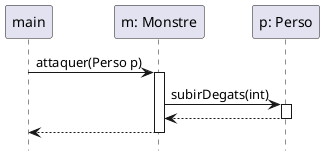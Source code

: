 @startuml
hide footbox

participant "main" as m
participant "m: Monstre" as ms
participant "p: Perso" as p

m -> ms : attaquer(Perso p)
activate ms
ms -> p : subirDegats(int)
activate p
p --> ms
deactivate p
ms --> m
deactivate ms
@enduml